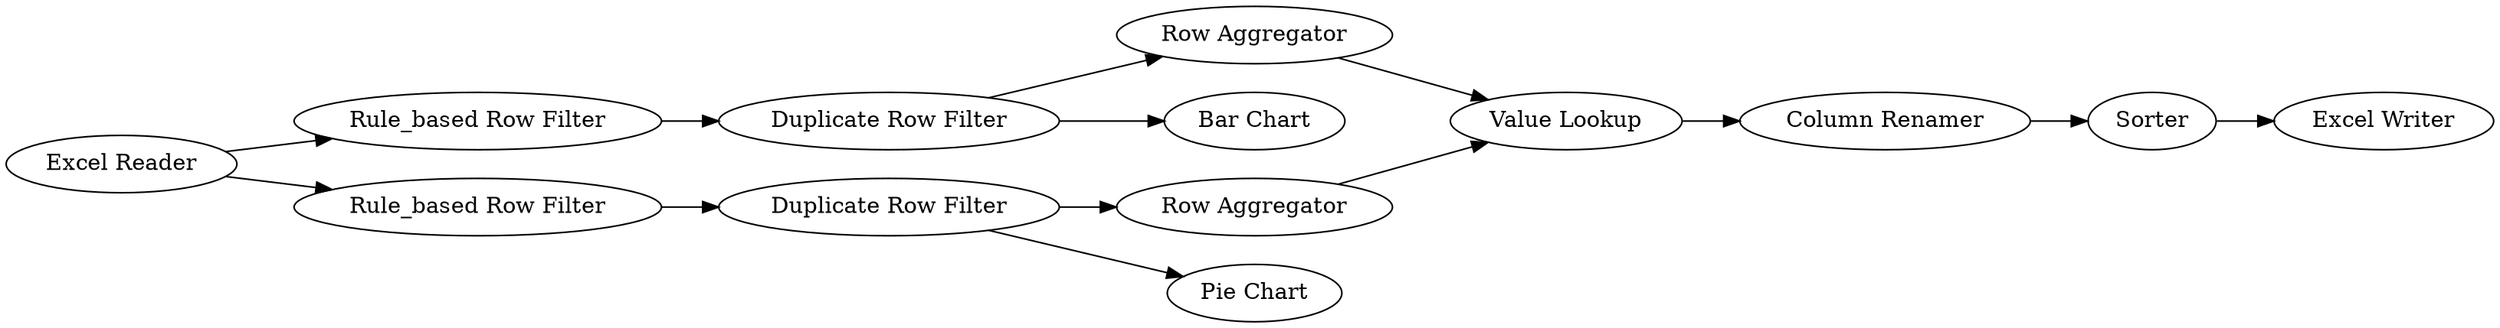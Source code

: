 digraph {
	2 [label="Rule_based Row Filter"]
	3 [label="Excel Reader"]
	4 [label="Duplicate Row Filter"]
	7 [label="Rule_based Row Filter"]
	10 [label="Duplicate Row Filter"]
	11 [label="Row Aggregator"]
	12 [label="Row Aggregator"]
	14 [label="Value Lookup"]
	15 [label="Column Renamer"]
	16 [label=Sorter]
	17 [label="Bar Chart"]
	18 [label="Pie Chart"]
	19 [label="Excel Writer"]
	2 -> 10
	3 -> 2
	3 -> 7
	4 -> 11
	4 -> 18
	7 -> 4
	10 -> 12
	10 -> 17
	11 -> 14
	12 -> 14
	14 -> 15
	15 -> 16
	16 -> 19
	rankdir=LR
}
